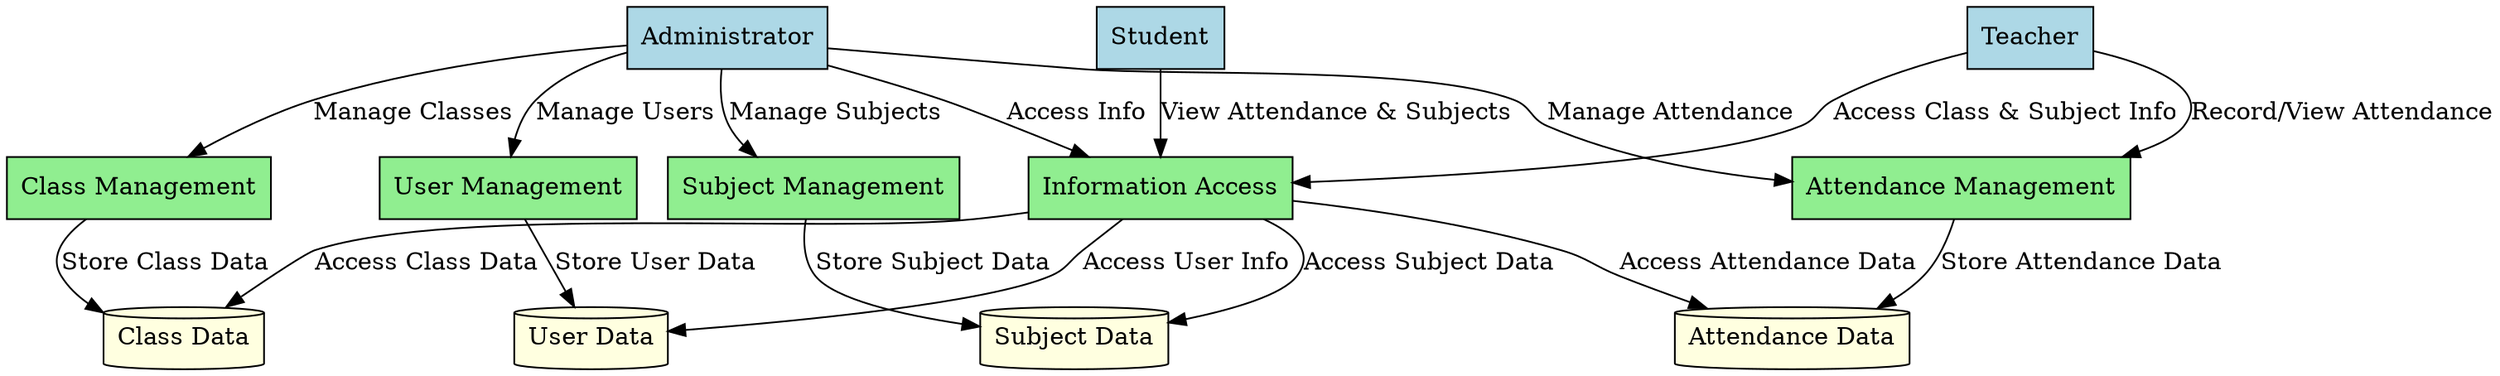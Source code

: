 digraph Level0DFD {
    node [shape=rectangle, style=filled, fillcolor=lightblue];
    
    // External Entities
    Admin [label="Administrator", shape=actor];
    Teacher [label="Teacher", shape=actor];
    Student [label="Student", shape=actor];
    
    // Processes
    UserManagement [label="User Management", shape=box, style=filled, fillcolor=lightgreen];
    ClassManagement [label="Class Management", shape=box, style=filled, fillcolor=lightgreen];
    SubjectManagement [label="Subject Management", shape=box, style=filled, fillcolor=lightgreen];
    AttendanceManagement [label="Attendance Management", shape=box, style=filled, fillcolor=lightgreen];
    InformationAccess [label="Information Access", shape=box, style=filled, fillcolor=lightgreen];
    
    // Data Stores
    D1 [label="User Data", shape=cylinder, style=filled, fillcolor=lightyellow];
    D2 [label="Class Data", shape=cylinder, style=filled, fillcolor=lightyellow];
    D3 [label="Subject Data", shape=cylinder, style=filled, fillcolor=lightyellow];
    D4 [label="Attendance Data", shape=cylinder, style=filled, fillcolor=lightyellow];
    
    // Interactions
    Admin -> UserManagement [label="Manage Users"];
    Admin -> ClassManagement [label="Manage Classes"];
    Admin -> SubjectManagement [label="Manage Subjects"];
    Admin -> AttendanceManagement [label="Manage Attendance"];
    Admin -> InformationAccess [label="Access Info"];
    
    Teacher -> AttendanceManagement [label="Record/View Attendance"];
    Teacher -> InformationAccess [label="Access Class & Subject Info"];
    
    Student -> InformationAccess [label="View Attendance & Subjects"];
    
    // Data Store interactions
    UserManagement -> D1 [label="Store User Data"];
    ClassManagement -> D2 [label="Store Class Data"];
    SubjectManagement -> D3 [label="Store Subject Data"];
    AttendanceManagement -> D4 [label="Store Attendance Data"];
    
    InformationAccess -> D1 [label="Access User Info"];
    InformationAccess -> D2 [label="Access Class Data"];
    InformationAccess -> D3 [label="Access Subject Data"];
    InformationAccess -> D4 [label="Access Attendance Data"];
}
